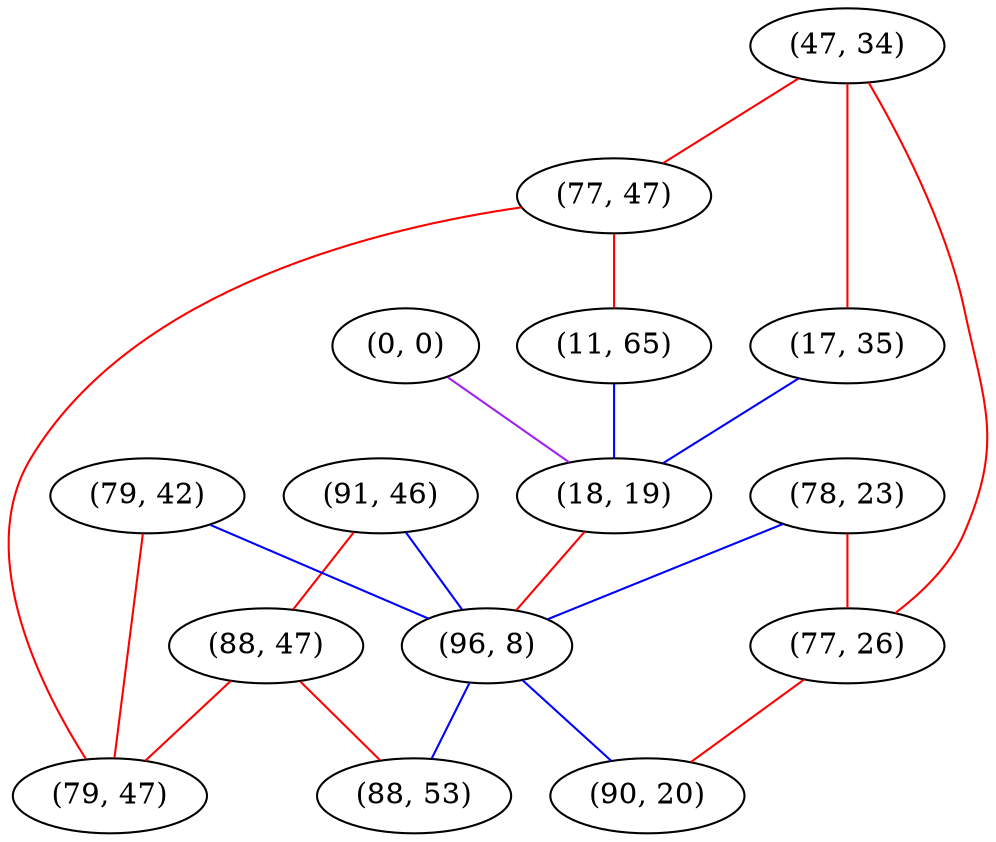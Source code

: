 graph "" {
"(0, 0)";
"(91, 46)";
"(47, 34)";
"(78, 23)";
"(77, 47)";
"(77, 26)";
"(88, 47)";
"(17, 35)";
"(11, 65)";
"(18, 19)";
"(79, 42)";
"(96, 8)";
"(88, 53)";
"(79, 47)";
"(90, 20)";
"(0, 0)" -- "(18, 19)"  [color=purple, key=0, weight=4];
"(91, 46)" -- "(96, 8)"  [color=blue, key=0, weight=3];
"(91, 46)" -- "(88, 47)"  [color=red, key=0, weight=1];
"(47, 34)" -- "(77, 47)"  [color=red, key=0, weight=1];
"(47, 34)" -- "(77, 26)"  [color=red, key=0, weight=1];
"(47, 34)" -- "(17, 35)"  [color=red, key=0, weight=1];
"(78, 23)" -- "(96, 8)"  [color=blue, key=0, weight=3];
"(78, 23)" -- "(77, 26)"  [color=red, key=0, weight=1];
"(77, 47)" -- "(11, 65)"  [color=red, key=0, weight=1];
"(77, 47)" -- "(79, 47)"  [color=red, key=0, weight=1];
"(77, 26)" -- "(90, 20)"  [color=red, key=0, weight=1];
"(88, 47)" -- "(88, 53)"  [color=red, key=0, weight=1];
"(88, 47)" -- "(79, 47)"  [color=red, key=0, weight=1];
"(17, 35)" -- "(18, 19)"  [color=blue, key=0, weight=3];
"(11, 65)" -- "(18, 19)"  [color=blue, key=0, weight=3];
"(18, 19)" -- "(96, 8)"  [color=red, key=0, weight=1];
"(79, 42)" -- "(96, 8)"  [color=blue, key=0, weight=3];
"(79, 42)" -- "(79, 47)"  [color=red, key=0, weight=1];
"(96, 8)" -- "(90, 20)"  [color=blue, key=0, weight=3];
"(96, 8)" -- "(88, 53)"  [color=blue, key=0, weight=3];
}
